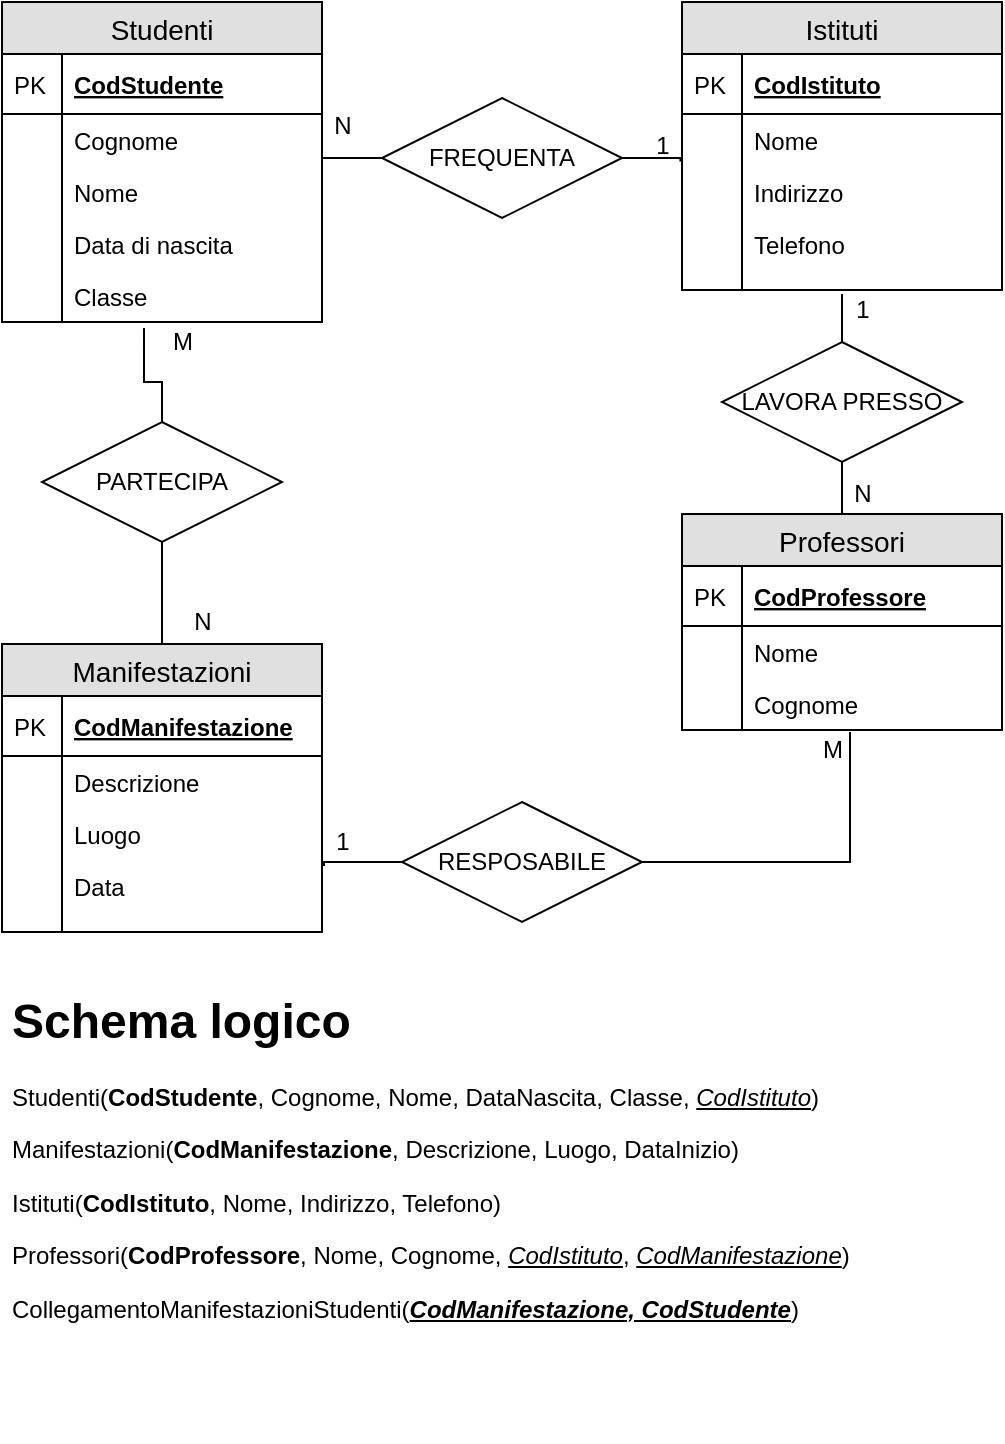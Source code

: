 <mxfile version="12.6.5" type="device"><diagram id="dsO0xk6Y3klWG39xYZUZ" name="Page-1"><mxGraphModel dx="559" dy="662" grid="1" gridSize="10" guides="1" tooltips="1" connect="1" arrows="1" fold="1" page="1" pageScale="1" pageWidth="1169" pageHeight="827" math="0" shadow="0"><root><mxCell id="0"/><mxCell id="1" parent="0"/><mxCell id="Xl7jLaWRiQxrZKuEwupP-1" value="Studenti" style="swimlane;fontStyle=0;childLayout=stackLayout;horizontal=1;startSize=26;fillColor=#e0e0e0;horizontalStack=0;resizeParent=1;resizeParentMax=0;resizeLast=0;collapsible=1;marginBottom=0;swimlaneFillColor=#ffffff;align=center;fontSize=14;" vertex="1" parent="1"><mxGeometry x="20" y="20" width="160" height="160" as="geometry"/></mxCell><mxCell id="Xl7jLaWRiQxrZKuEwupP-2" value="CodStudente" style="shape=partialRectangle;top=0;left=0;right=0;bottom=1;align=left;verticalAlign=middle;fillColor=none;spacingLeft=34;spacingRight=4;overflow=hidden;rotatable=0;points=[[0,0.5],[1,0.5]];portConstraint=eastwest;dropTarget=0;fontStyle=5;fontSize=12;" vertex="1" parent="Xl7jLaWRiQxrZKuEwupP-1"><mxGeometry y="26" width="160" height="30" as="geometry"/></mxCell><mxCell id="Xl7jLaWRiQxrZKuEwupP-3" value="PK" style="shape=partialRectangle;top=0;left=0;bottom=0;fillColor=none;align=left;verticalAlign=middle;spacingLeft=4;spacingRight=4;overflow=hidden;rotatable=0;points=[];portConstraint=eastwest;part=1;fontSize=12;" vertex="1" connectable="0" parent="Xl7jLaWRiQxrZKuEwupP-2"><mxGeometry width="30" height="30" as="geometry"/></mxCell><mxCell id="Xl7jLaWRiQxrZKuEwupP-4" value="Cognome" style="shape=partialRectangle;top=0;left=0;right=0;bottom=0;align=left;verticalAlign=top;fillColor=none;spacingLeft=34;spacingRight=4;overflow=hidden;rotatable=0;points=[[0,0.5],[1,0.5]];portConstraint=eastwest;dropTarget=0;fontSize=12;" vertex="1" parent="Xl7jLaWRiQxrZKuEwupP-1"><mxGeometry y="56" width="160" height="26" as="geometry"/></mxCell><mxCell id="Xl7jLaWRiQxrZKuEwupP-5" value="" style="shape=partialRectangle;top=0;left=0;bottom=0;fillColor=none;align=left;verticalAlign=top;spacingLeft=4;spacingRight=4;overflow=hidden;rotatable=0;points=[];portConstraint=eastwest;part=1;fontSize=12;" vertex="1" connectable="0" parent="Xl7jLaWRiQxrZKuEwupP-4"><mxGeometry width="30" height="26" as="geometry"/></mxCell><mxCell id="Xl7jLaWRiQxrZKuEwupP-6" value="Nome" style="shape=partialRectangle;top=0;left=0;right=0;bottom=0;align=left;verticalAlign=top;fillColor=none;spacingLeft=34;spacingRight=4;overflow=hidden;rotatable=0;points=[[0,0.5],[1,0.5]];portConstraint=eastwest;dropTarget=0;fontSize=12;" vertex="1" parent="Xl7jLaWRiQxrZKuEwupP-1"><mxGeometry y="82" width="160" height="26" as="geometry"/></mxCell><mxCell id="Xl7jLaWRiQxrZKuEwupP-7" value="" style="shape=partialRectangle;top=0;left=0;bottom=0;fillColor=none;align=left;verticalAlign=top;spacingLeft=4;spacingRight=4;overflow=hidden;rotatable=0;points=[];portConstraint=eastwest;part=1;fontSize=12;" vertex="1" connectable="0" parent="Xl7jLaWRiQxrZKuEwupP-6"><mxGeometry width="30" height="26" as="geometry"/></mxCell><mxCell id="Xl7jLaWRiQxrZKuEwupP-8" value="Data di nascita" style="shape=partialRectangle;top=0;left=0;right=0;bottom=0;align=left;verticalAlign=top;fillColor=none;spacingLeft=34;spacingRight=4;overflow=hidden;rotatable=0;points=[[0,0.5],[1,0.5]];portConstraint=eastwest;dropTarget=0;fontSize=12;" vertex="1" parent="Xl7jLaWRiQxrZKuEwupP-1"><mxGeometry y="108" width="160" height="26" as="geometry"/></mxCell><mxCell id="Xl7jLaWRiQxrZKuEwupP-9" value="" style="shape=partialRectangle;top=0;left=0;bottom=0;fillColor=none;align=left;verticalAlign=top;spacingLeft=4;spacingRight=4;overflow=hidden;rotatable=0;points=[];portConstraint=eastwest;part=1;fontSize=12;" vertex="1" connectable="0" parent="Xl7jLaWRiQxrZKuEwupP-8"><mxGeometry width="30" height="26" as="geometry"/></mxCell><mxCell id="Xl7jLaWRiQxrZKuEwupP-12" value="Classe&#xa;" style="shape=partialRectangle;top=0;left=0;right=0;bottom=0;align=left;verticalAlign=top;fillColor=none;spacingLeft=34;spacingRight=4;overflow=hidden;rotatable=0;points=[[0,0.5],[1,0.5]];portConstraint=eastwest;dropTarget=0;fontSize=12;" vertex="1" parent="Xl7jLaWRiQxrZKuEwupP-1"><mxGeometry y="134" width="160" height="26" as="geometry"/></mxCell><mxCell id="Xl7jLaWRiQxrZKuEwupP-13" value="" style="shape=partialRectangle;top=0;left=0;bottom=0;fillColor=none;align=left;verticalAlign=top;spacingLeft=4;spacingRight=4;overflow=hidden;rotatable=0;points=[];portConstraint=eastwest;part=1;fontSize=12;" vertex="1" connectable="0" parent="Xl7jLaWRiQxrZKuEwupP-12"><mxGeometry width="30" height="26" as="geometry"/></mxCell><mxCell id="Xl7jLaWRiQxrZKuEwupP-14" value="Istituti" style="swimlane;fontStyle=0;childLayout=stackLayout;horizontal=1;startSize=26;fillColor=#e0e0e0;horizontalStack=0;resizeParent=1;resizeParentMax=0;resizeLast=0;collapsible=1;marginBottom=0;swimlaneFillColor=#ffffff;align=center;fontSize=14;" vertex="1" parent="1"><mxGeometry x="360" y="20" width="160" height="144" as="geometry"/></mxCell><mxCell id="Xl7jLaWRiQxrZKuEwupP-15" value="CodIstituto" style="shape=partialRectangle;top=0;left=0;right=0;bottom=1;align=left;verticalAlign=middle;fillColor=none;spacingLeft=34;spacingRight=4;overflow=hidden;rotatable=0;points=[[0,0.5],[1,0.5]];portConstraint=eastwest;dropTarget=0;fontStyle=5;fontSize=12;" vertex="1" parent="Xl7jLaWRiQxrZKuEwupP-14"><mxGeometry y="26" width="160" height="30" as="geometry"/></mxCell><mxCell id="Xl7jLaWRiQxrZKuEwupP-16" value="PK" style="shape=partialRectangle;top=0;left=0;bottom=0;fillColor=none;align=left;verticalAlign=middle;spacingLeft=4;spacingRight=4;overflow=hidden;rotatable=0;points=[];portConstraint=eastwest;part=1;fontSize=12;" vertex="1" connectable="0" parent="Xl7jLaWRiQxrZKuEwupP-15"><mxGeometry width="30" height="30" as="geometry"/></mxCell><mxCell id="Xl7jLaWRiQxrZKuEwupP-17" value="Nome" style="shape=partialRectangle;top=0;left=0;right=0;bottom=0;align=left;verticalAlign=top;fillColor=none;spacingLeft=34;spacingRight=4;overflow=hidden;rotatable=0;points=[[0,0.5],[1,0.5]];portConstraint=eastwest;dropTarget=0;fontSize=12;" vertex="1" parent="Xl7jLaWRiQxrZKuEwupP-14"><mxGeometry y="56" width="160" height="26" as="geometry"/></mxCell><mxCell id="Xl7jLaWRiQxrZKuEwupP-18" value="" style="shape=partialRectangle;top=0;left=0;bottom=0;fillColor=none;align=left;verticalAlign=top;spacingLeft=4;spacingRight=4;overflow=hidden;rotatable=0;points=[];portConstraint=eastwest;part=1;fontSize=12;" vertex="1" connectable="0" parent="Xl7jLaWRiQxrZKuEwupP-17"><mxGeometry width="30" height="26" as="geometry"/></mxCell><mxCell id="Xl7jLaWRiQxrZKuEwupP-19" value="Indirizzo" style="shape=partialRectangle;top=0;left=0;right=0;bottom=0;align=left;verticalAlign=top;fillColor=none;spacingLeft=34;spacingRight=4;overflow=hidden;rotatable=0;points=[[0,0.5],[1,0.5]];portConstraint=eastwest;dropTarget=0;fontSize=12;" vertex="1" parent="Xl7jLaWRiQxrZKuEwupP-14"><mxGeometry y="82" width="160" height="26" as="geometry"/></mxCell><mxCell id="Xl7jLaWRiQxrZKuEwupP-20" value="" style="shape=partialRectangle;top=0;left=0;bottom=0;fillColor=none;align=left;verticalAlign=top;spacingLeft=4;spacingRight=4;overflow=hidden;rotatable=0;points=[];portConstraint=eastwest;part=1;fontSize=12;" vertex="1" connectable="0" parent="Xl7jLaWRiQxrZKuEwupP-19"><mxGeometry width="30" height="26" as="geometry"/></mxCell><mxCell id="Xl7jLaWRiQxrZKuEwupP-21" value="Telefono" style="shape=partialRectangle;top=0;left=0;right=0;bottom=0;align=left;verticalAlign=top;fillColor=none;spacingLeft=34;spacingRight=4;overflow=hidden;rotatable=0;points=[[0,0.5],[1,0.5]];portConstraint=eastwest;dropTarget=0;fontSize=12;" vertex="1" parent="Xl7jLaWRiQxrZKuEwupP-14"><mxGeometry y="108" width="160" height="26" as="geometry"/></mxCell><mxCell id="Xl7jLaWRiQxrZKuEwupP-22" value="" style="shape=partialRectangle;top=0;left=0;bottom=0;fillColor=none;align=left;verticalAlign=top;spacingLeft=4;spacingRight=4;overflow=hidden;rotatable=0;points=[];portConstraint=eastwest;part=1;fontSize=12;" vertex="1" connectable="0" parent="Xl7jLaWRiQxrZKuEwupP-21"><mxGeometry width="30" height="26" as="geometry"/></mxCell><mxCell id="Xl7jLaWRiQxrZKuEwupP-23" value="" style="shape=partialRectangle;top=0;left=0;right=0;bottom=0;align=left;verticalAlign=top;fillColor=none;spacingLeft=34;spacingRight=4;overflow=hidden;rotatable=0;points=[[0,0.5],[1,0.5]];portConstraint=eastwest;dropTarget=0;fontSize=12;" vertex="1" parent="Xl7jLaWRiQxrZKuEwupP-14"><mxGeometry y="134" width="160" height="10" as="geometry"/></mxCell><mxCell id="Xl7jLaWRiQxrZKuEwupP-24" value="" style="shape=partialRectangle;top=0;left=0;bottom=0;fillColor=none;align=left;verticalAlign=top;spacingLeft=4;spacingRight=4;overflow=hidden;rotatable=0;points=[];portConstraint=eastwest;part=1;fontSize=12;" vertex="1" connectable="0" parent="Xl7jLaWRiQxrZKuEwupP-23"><mxGeometry width="30" height="10" as="geometry"/></mxCell><mxCell id="Xl7jLaWRiQxrZKuEwupP-25" value="Manifestazioni" style="swimlane;fontStyle=0;childLayout=stackLayout;horizontal=1;startSize=26;fillColor=#e0e0e0;horizontalStack=0;resizeParent=1;resizeParentMax=0;resizeLast=0;collapsible=1;marginBottom=0;swimlaneFillColor=#ffffff;align=center;fontSize=14;" vertex="1" parent="1"><mxGeometry x="20" y="341" width="160" height="144" as="geometry"/></mxCell><mxCell id="Xl7jLaWRiQxrZKuEwupP-26" value="CodManifestazione" style="shape=partialRectangle;top=0;left=0;right=0;bottom=1;align=left;verticalAlign=middle;fillColor=none;spacingLeft=34;spacingRight=4;overflow=hidden;rotatable=0;points=[[0,0.5],[1,0.5]];portConstraint=eastwest;dropTarget=0;fontStyle=5;fontSize=12;" vertex="1" parent="Xl7jLaWRiQxrZKuEwupP-25"><mxGeometry y="26" width="160" height="30" as="geometry"/></mxCell><mxCell id="Xl7jLaWRiQxrZKuEwupP-27" value="PK" style="shape=partialRectangle;top=0;left=0;bottom=0;fillColor=none;align=left;verticalAlign=middle;spacingLeft=4;spacingRight=4;overflow=hidden;rotatable=0;points=[];portConstraint=eastwest;part=1;fontSize=12;" vertex="1" connectable="0" parent="Xl7jLaWRiQxrZKuEwupP-26"><mxGeometry width="30" height="30" as="geometry"/></mxCell><mxCell id="Xl7jLaWRiQxrZKuEwupP-28" value="Descrizione" style="shape=partialRectangle;top=0;left=0;right=0;bottom=0;align=left;verticalAlign=top;fillColor=none;spacingLeft=34;spacingRight=4;overflow=hidden;rotatable=0;points=[[0,0.5],[1,0.5]];portConstraint=eastwest;dropTarget=0;fontSize=12;" vertex="1" parent="Xl7jLaWRiQxrZKuEwupP-25"><mxGeometry y="56" width="160" height="26" as="geometry"/></mxCell><mxCell id="Xl7jLaWRiQxrZKuEwupP-29" value="" style="shape=partialRectangle;top=0;left=0;bottom=0;fillColor=none;align=left;verticalAlign=top;spacingLeft=4;spacingRight=4;overflow=hidden;rotatable=0;points=[];portConstraint=eastwest;part=1;fontSize=12;" vertex="1" connectable="0" parent="Xl7jLaWRiQxrZKuEwupP-28"><mxGeometry width="30" height="26" as="geometry"/></mxCell><mxCell id="Xl7jLaWRiQxrZKuEwupP-30" value="Luogo" style="shape=partialRectangle;top=0;left=0;right=0;bottom=0;align=left;verticalAlign=top;fillColor=none;spacingLeft=34;spacingRight=4;overflow=hidden;rotatable=0;points=[[0,0.5],[1,0.5]];portConstraint=eastwest;dropTarget=0;fontSize=12;" vertex="1" parent="Xl7jLaWRiQxrZKuEwupP-25"><mxGeometry y="82" width="160" height="26" as="geometry"/></mxCell><mxCell id="Xl7jLaWRiQxrZKuEwupP-31" value="" style="shape=partialRectangle;top=0;left=0;bottom=0;fillColor=none;align=left;verticalAlign=top;spacingLeft=4;spacingRight=4;overflow=hidden;rotatable=0;points=[];portConstraint=eastwest;part=1;fontSize=12;" vertex="1" connectable="0" parent="Xl7jLaWRiQxrZKuEwupP-30"><mxGeometry width="30" height="26" as="geometry"/></mxCell><mxCell id="Xl7jLaWRiQxrZKuEwupP-32" value="Data" style="shape=partialRectangle;top=0;left=0;right=0;bottom=0;align=left;verticalAlign=top;fillColor=none;spacingLeft=34;spacingRight=4;overflow=hidden;rotatable=0;points=[[0,0.5],[1,0.5]];portConstraint=eastwest;dropTarget=0;fontSize=12;" vertex="1" parent="Xl7jLaWRiQxrZKuEwupP-25"><mxGeometry y="108" width="160" height="26" as="geometry"/></mxCell><mxCell id="Xl7jLaWRiQxrZKuEwupP-33" value="" style="shape=partialRectangle;top=0;left=0;bottom=0;fillColor=none;align=left;verticalAlign=top;spacingLeft=4;spacingRight=4;overflow=hidden;rotatable=0;points=[];portConstraint=eastwest;part=1;fontSize=12;" vertex="1" connectable="0" parent="Xl7jLaWRiQxrZKuEwupP-32"><mxGeometry width="30" height="26" as="geometry"/></mxCell><mxCell id="Xl7jLaWRiQxrZKuEwupP-34" value="" style="shape=partialRectangle;top=0;left=0;right=0;bottom=0;align=left;verticalAlign=top;fillColor=none;spacingLeft=34;spacingRight=4;overflow=hidden;rotatable=0;points=[[0,0.5],[1,0.5]];portConstraint=eastwest;dropTarget=0;fontSize=12;" vertex="1" parent="Xl7jLaWRiQxrZKuEwupP-25"><mxGeometry y="134" width="160" height="10" as="geometry"/></mxCell><mxCell id="Xl7jLaWRiQxrZKuEwupP-35" value="" style="shape=partialRectangle;top=0;left=0;bottom=0;fillColor=none;align=left;verticalAlign=top;spacingLeft=4;spacingRight=4;overflow=hidden;rotatable=0;points=[];portConstraint=eastwest;part=1;fontSize=12;" vertex="1" connectable="0" parent="Xl7jLaWRiQxrZKuEwupP-34"><mxGeometry width="30" height="10" as="geometry"/></mxCell><mxCell id="Xl7jLaWRiQxrZKuEwupP-36" value="Professori" style="swimlane;fontStyle=0;childLayout=stackLayout;horizontal=1;startSize=26;fillColor=#e0e0e0;horizontalStack=0;resizeParent=1;resizeParentMax=0;resizeLast=0;collapsible=1;marginBottom=0;swimlaneFillColor=#ffffff;align=center;fontSize=14;" vertex="1" parent="1"><mxGeometry x="360" y="276" width="160" height="108" as="geometry"/></mxCell><mxCell id="Xl7jLaWRiQxrZKuEwupP-37" value="CodProfessore" style="shape=partialRectangle;top=0;left=0;right=0;bottom=1;align=left;verticalAlign=middle;fillColor=none;spacingLeft=34;spacingRight=4;overflow=hidden;rotatable=0;points=[[0,0.5],[1,0.5]];portConstraint=eastwest;dropTarget=0;fontStyle=5;fontSize=12;" vertex="1" parent="Xl7jLaWRiQxrZKuEwupP-36"><mxGeometry y="26" width="160" height="30" as="geometry"/></mxCell><mxCell id="Xl7jLaWRiQxrZKuEwupP-38" value="PK" style="shape=partialRectangle;top=0;left=0;bottom=0;fillColor=none;align=left;verticalAlign=middle;spacingLeft=4;spacingRight=4;overflow=hidden;rotatable=0;points=[];portConstraint=eastwest;part=1;fontSize=12;" vertex="1" connectable="0" parent="Xl7jLaWRiQxrZKuEwupP-37"><mxGeometry width="30" height="30" as="geometry"/></mxCell><mxCell id="Xl7jLaWRiQxrZKuEwupP-39" value="Nome" style="shape=partialRectangle;top=0;left=0;right=0;bottom=0;align=left;verticalAlign=top;fillColor=none;spacingLeft=34;spacingRight=4;overflow=hidden;rotatable=0;points=[[0,0.5],[1,0.5]];portConstraint=eastwest;dropTarget=0;fontSize=12;" vertex="1" parent="Xl7jLaWRiQxrZKuEwupP-36"><mxGeometry y="56" width="160" height="26" as="geometry"/></mxCell><mxCell id="Xl7jLaWRiQxrZKuEwupP-40" value="" style="shape=partialRectangle;top=0;left=0;bottom=0;fillColor=none;align=left;verticalAlign=top;spacingLeft=4;spacingRight=4;overflow=hidden;rotatable=0;points=[];portConstraint=eastwest;part=1;fontSize=12;" vertex="1" connectable="0" parent="Xl7jLaWRiQxrZKuEwupP-39"><mxGeometry width="30" height="26" as="geometry"/></mxCell><mxCell id="Xl7jLaWRiQxrZKuEwupP-41" value="Cognome" style="shape=partialRectangle;top=0;left=0;right=0;bottom=0;align=left;verticalAlign=top;fillColor=none;spacingLeft=34;spacingRight=4;overflow=hidden;rotatable=0;points=[[0,0.5],[1,0.5]];portConstraint=eastwest;dropTarget=0;fontSize=12;" vertex="1" parent="Xl7jLaWRiQxrZKuEwupP-36"><mxGeometry y="82" width="160" height="26" as="geometry"/></mxCell><mxCell id="Xl7jLaWRiQxrZKuEwupP-42" value="" style="shape=partialRectangle;top=0;left=0;bottom=0;fillColor=none;align=left;verticalAlign=top;spacingLeft=4;spacingRight=4;overflow=hidden;rotatable=0;points=[];portConstraint=eastwest;part=1;fontSize=12;" vertex="1" connectable="0" parent="Xl7jLaWRiQxrZKuEwupP-41"><mxGeometry width="30" height="26" as="geometry"/></mxCell><mxCell id="Xl7jLaWRiQxrZKuEwupP-48" style="edgeStyle=orthogonalEdgeStyle;rounded=0;orthogonalLoop=1;jettySize=auto;html=1;exitX=0;exitY=0.5;exitDx=0;exitDy=0;entryX=1;entryY=-0.068;entryDx=0;entryDy=0;entryPerimeter=0;endArrow=none;endFill=0;" edge="1" parent="1" source="Xl7jLaWRiQxrZKuEwupP-47" target="Xl7jLaWRiQxrZKuEwupP-6"><mxGeometry relative="1" as="geometry"/></mxCell><mxCell id="Xl7jLaWRiQxrZKuEwupP-49" style="edgeStyle=orthogonalEdgeStyle;rounded=0;orthogonalLoop=1;jettySize=auto;html=1;exitX=1;exitY=0.5;exitDx=0;exitDy=0;entryX=-0.005;entryY=0.914;entryDx=0;entryDy=0;entryPerimeter=0;endArrow=none;endFill=0;" edge="1" parent="1" source="Xl7jLaWRiQxrZKuEwupP-47" target="Xl7jLaWRiQxrZKuEwupP-17"><mxGeometry relative="1" as="geometry"/></mxCell><mxCell id="Xl7jLaWRiQxrZKuEwupP-47" value="FREQUENTA" style="shape=rhombus;perimeter=rhombusPerimeter;whiteSpace=wrap;html=1;align=center;" vertex="1" parent="1"><mxGeometry x="210" y="68" width="120" height="60" as="geometry"/></mxCell><mxCell id="Xl7jLaWRiQxrZKuEwupP-50" value="1" style="text;html=1;align=center;verticalAlign=middle;resizable=0;points=[];autosize=1;" vertex="1" parent="1"><mxGeometry x="340" y="82" width="20" height="20" as="geometry"/></mxCell><mxCell id="Xl7jLaWRiQxrZKuEwupP-51" value="N" style="text;html=1;align=center;verticalAlign=middle;resizable=0;points=[];autosize=1;" vertex="1" parent="1"><mxGeometry x="180" y="72" width="20" height="20" as="geometry"/></mxCell><mxCell id="Xl7jLaWRiQxrZKuEwupP-57" style="edgeStyle=orthogonalEdgeStyle;rounded=0;orthogonalLoop=1;jettySize=auto;html=1;exitX=0.5;exitY=0;exitDx=0;exitDy=0;entryX=-0.133;entryY=0.15;entryDx=0;entryDy=0;entryPerimeter=0;endArrow=none;endFill=0;" edge="1" parent="1" source="Xl7jLaWRiQxrZKuEwupP-52" target="Xl7jLaWRiQxrZKuEwupP-56"><mxGeometry relative="1" as="geometry"/></mxCell><mxCell id="Xl7jLaWRiQxrZKuEwupP-58" style="edgeStyle=orthogonalEdgeStyle;rounded=0;orthogonalLoop=1;jettySize=auto;html=1;exitX=0.5;exitY=1;exitDx=0;exitDy=0;endArrow=none;endFill=0;" edge="1" parent="1" source="Xl7jLaWRiQxrZKuEwupP-52" target="Xl7jLaWRiQxrZKuEwupP-25"><mxGeometry relative="1" as="geometry"/></mxCell><mxCell id="Xl7jLaWRiQxrZKuEwupP-52" value="PARTECIPA" style="shape=rhombus;perimeter=rhombusPerimeter;whiteSpace=wrap;html=1;align=center;" vertex="1" parent="1"><mxGeometry x="40" y="230" width="120" height="60" as="geometry"/></mxCell><mxCell id="Xl7jLaWRiQxrZKuEwupP-55" value="N" style="text;html=1;align=center;verticalAlign=middle;resizable=0;points=[];autosize=1;" vertex="1" parent="1"><mxGeometry x="110" y="320" width="20" height="20" as="geometry"/></mxCell><mxCell id="Xl7jLaWRiQxrZKuEwupP-56" value="M" style="text;html=1;align=center;verticalAlign=middle;resizable=0;points=[];autosize=1;" vertex="1" parent="1"><mxGeometry x="95" y="180" width="30" height="20" as="geometry"/></mxCell><mxCell id="Xl7jLaWRiQxrZKuEwupP-61" style="edgeStyle=orthogonalEdgeStyle;rounded=0;orthogonalLoop=1;jettySize=auto;html=1;exitX=0.5;exitY=1;exitDx=0;exitDy=0;entryX=0.5;entryY=0;entryDx=0;entryDy=0;endArrow=none;endFill=0;" edge="1" parent="1" source="Xl7jLaWRiQxrZKuEwupP-59" target="Xl7jLaWRiQxrZKuEwupP-36"><mxGeometry relative="1" as="geometry"/></mxCell><mxCell id="Xl7jLaWRiQxrZKuEwupP-62" style="edgeStyle=orthogonalEdgeStyle;rounded=0;orthogonalLoop=1;jettySize=auto;html=1;exitX=0.5;exitY=0;exitDx=0;exitDy=0;entryX=0.5;entryY=1.2;entryDx=0;entryDy=0;entryPerimeter=0;endArrow=none;endFill=0;" edge="1" parent="1" source="Xl7jLaWRiQxrZKuEwupP-59" target="Xl7jLaWRiQxrZKuEwupP-23"><mxGeometry relative="1" as="geometry"/></mxCell><mxCell id="Xl7jLaWRiQxrZKuEwupP-59" value="LAVORA PRESSO" style="shape=rhombus;perimeter=rhombusPerimeter;whiteSpace=wrap;html=1;align=center;" vertex="1" parent="1"><mxGeometry x="380" y="190" width="120" height="60" as="geometry"/></mxCell><mxCell id="Xl7jLaWRiQxrZKuEwupP-65" style="edgeStyle=orthogonalEdgeStyle;rounded=0;orthogonalLoop=1;jettySize=auto;html=1;exitX=1;exitY=0.5;exitDx=0;exitDy=0;entryX=0.525;entryY=1.038;entryDx=0;entryDy=0;entryPerimeter=0;endArrow=none;endFill=0;" edge="1" parent="1" source="Xl7jLaWRiQxrZKuEwupP-60" target="Xl7jLaWRiQxrZKuEwupP-41"><mxGeometry relative="1" as="geometry"/></mxCell><mxCell id="Xl7jLaWRiQxrZKuEwupP-68" style="edgeStyle=orthogonalEdgeStyle;rounded=0;orthogonalLoop=1;jettySize=auto;html=1;exitX=0;exitY=0.5;exitDx=0;exitDy=0;entryX=1.006;entryY=0.114;entryDx=0;entryDy=0;entryPerimeter=0;endArrow=none;endFill=0;" edge="1" parent="1" source="Xl7jLaWRiQxrZKuEwupP-60" target="Xl7jLaWRiQxrZKuEwupP-32"><mxGeometry relative="1" as="geometry"/></mxCell><mxCell id="Xl7jLaWRiQxrZKuEwupP-60" value="RESPOSABILE" style="shape=rhombus;perimeter=rhombusPerimeter;whiteSpace=wrap;html=1;align=center;" vertex="1" parent="1"><mxGeometry x="220" y="420" width="120" height="60" as="geometry"/></mxCell><mxCell id="Xl7jLaWRiQxrZKuEwupP-69" value="1" style="text;html=1;align=center;verticalAlign=middle;resizable=0;points=[];autosize=1;" vertex="1" parent="1"><mxGeometry x="440" y="164" width="20" height="20" as="geometry"/></mxCell><mxCell id="Xl7jLaWRiQxrZKuEwupP-70" value="N" style="text;html=1;align=center;verticalAlign=middle;resizable=0;points=[];autosize=1;" vertex="1" parent="1"><mxGeometry x="440" y="256" width="20" height="20" as="geometry"/></mxCell><mxCell id="Xl7jLaWRiQxrZKuEwupP-71" value="1" style="text;html=1;align=center;verticalAlign=middle;resizable=0;points=[];autosize=1;" vertex="1" parent="1"><mxGeometry x="180" y="430" width="20" height="20" as="geometry"/></mxCell><mxCell id="Xl7jLaWRiQxrZKuEwupP-72" value="M" style="text;html=1;align=center;verticalAlign=middle;resizable=0;points=[];autosize=1;" vertex="1" parent="1"><mxGeometry x="420" y="384" width="30" height="20" as="geometry"/></mxCell><mxCell id="Xl7jLaWRiQxrZKuEwupP-73" value="&lt;h1&gt;Schema logico&lt;/h1&gt;&lt;p&gt;Studenti(&lt;b&gt;CodStudente&lt;/b&gt;, Cognome, Nome, DataNascita, Classe, &lt;i&gt;&lt;u&gt;CodIstituto&lt;/u&gt;&lt;/i&gt;)&lt;/p&gt;&lt;p&gt;Manifestazioni(&lt;b&gt;CodManifestazione&lt;/b&gt;, Descrizione, Luogo, DataInizio)&lt;/p&gt;&lt;p&gt;Istituti(&lt;b&gt;CodIstituto&lt;/b&gt;, Nome, Indirizzo, Telefono)&lt;/p&gt;&lt;p&gt;Professori(&lt;b&gt;CodProfessore&lt;/b&gt;, Nome, Cognome, &lt;u style=&quot;font-style: italic&quot;&gt;CodIstituto&lt;/u&gt;, &lt;i&gt;&lt;u&gt;CodManifestazione&lt;/u&gt;&lt;/i&gt;)&lt;/p&gt;&lt;p&gt;CollegamentoManifestazioniStudenti(&lt;b&gt;&lt;i&gt;&lt;u&gt;CodManifestazione, CodStudente&lt;/u&gt;&lt;/i&gt;&lt;/b&gt;)&lt;/p&gt;" style="text;html=1;strokeColor=none;fillColor=none;spacing=5;spacingTop=-20;whiteSpace=wrap;overflow=hidden;rounded=0;" vertex="1" parent="1"><mxGeometry x="20" y="510" width="500" height="230" as="geometry"/></mxCell></root></mxGraphModel></diagram></mxfile>